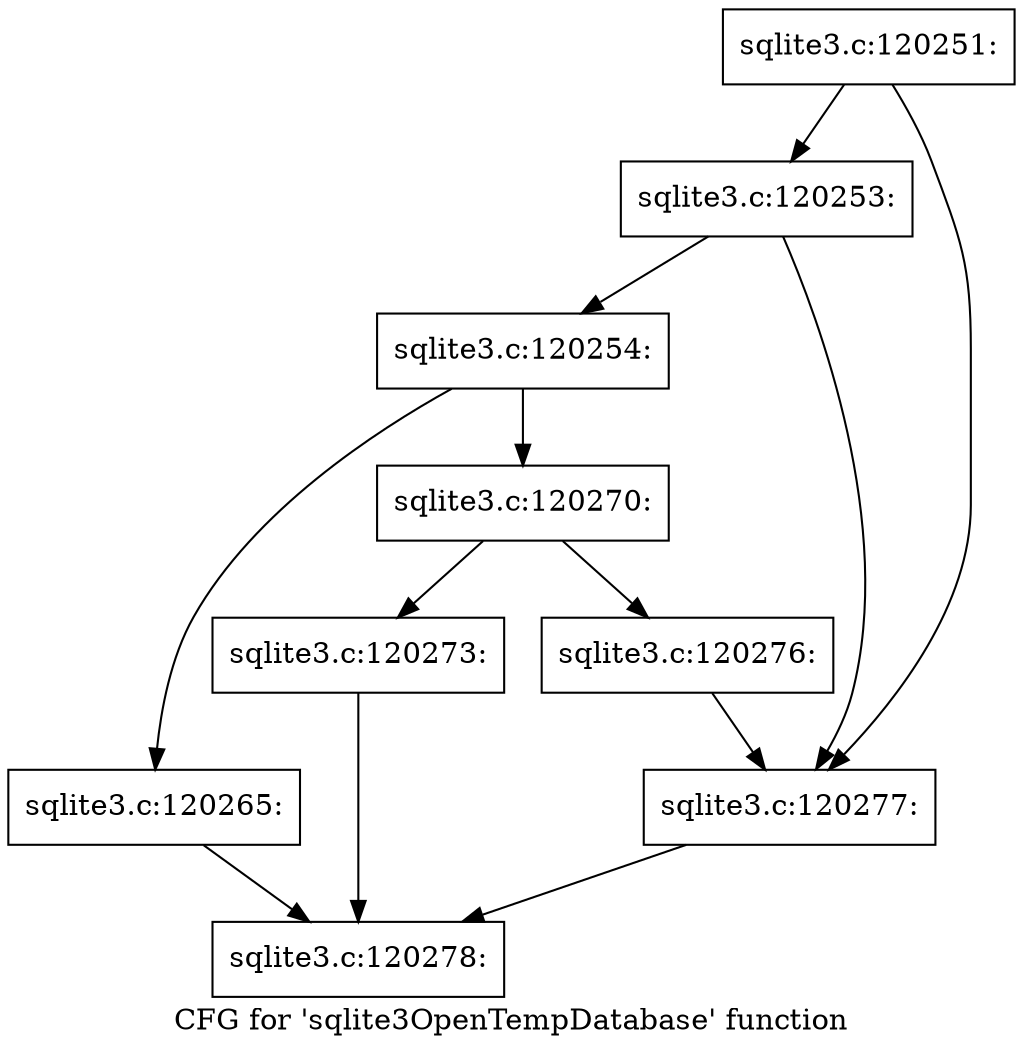 digraph "CFG for 'sqlite3OpenTempDatabase' function" {
	label="CFG for 'sqlite3OpenTempDatabase' function";

	Node0x55c0f72b0810 [shape=record,label="{sqlite3.c:120251:}"];
	Node0x55c0f72b0810 -> Node0x55c0f72b5a60;
	Node0x55c0f72b0810 -> Node0x55c0f72b5a10;
	Node0x55c0f72b5a60 [shape=record,label="{sqlite3.c:120253:}"];
	Node0x55c0f72b5a60 -> Node0x55c0f72b5a10;
	Node0x55c0f72b5a60 -> Node0x55c0f72b59c0;
	Node0x55c0f72b59c0 [shape=record,label="{sqlite3.c:120254:}"];
	Node0x55c0f72b59c0 -> Node0x55c0f59d2800;
	Node0x55c0f72b59c0 -> Node0x55c0f72b7340;
	Node0x55c0f59d2800 [shape=record,label="{sqlite3.c:120265:}"];
	Node0x55c0f59d2800 -> Node0x55c0f72b0990;
	Node0x55c0f72b7340 [shape=record,label="{sqlite3.c:120270:}"];
	Node0x55c0f72b7340 -> Node0x55c0f72b8400;
	Node0x55c0f72b7340 -> Node0x55c0f72b8450;
	Node0x55c0f72b8400 [shape=record,label="{sqlite3.c:120273:}"];
	Node0x55c0f72b8400 -> Node0x55c0f72b0990;
	Node0x55c0f72b8450 [shape=record,label="{sqlite3.c:120276:}"];
	Node0x55c0f72b8450 -> Node0x55c0f72b5a10;
	Node0x55c0f72b5a10 [shape=record,label="{sqlite3.c:120277:}"];
	Node0x55c0f72b5a10 -> Node0x55c0f72b0990;
	Node0x55c0f72b0990 [shape=record,label="{sqlite3.c:120278:}"];
}
